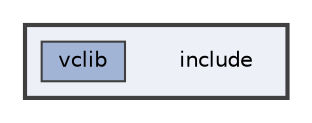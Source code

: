 digraph "/home/runner/work/vclib/vclib/include"
{
 // LATEX_PDF_SIZE
  bgcolor="transparent";
  edge [fontname=Helvetica,fontsize=10,labelfontname=Helvetica,labelfontsize=10];
  node [fontname=Helvetica,fontsize=10,shape=box,height=0.2,width=0.4];
  compound=true
  subgraph clusterdir_d44c64559bbebec7f509842c48db8b23 {
    graph [ bgcolor="#edf0f7", pencolor="grey25", label="", fontname=Helvetica,fontsize=10 style="filled,bold", URL="dir_d44c64559bbebec7f509842c48db8b23.html",tooltip=""]
    dir_d44c64559bbebec7f509842c48db8b23 [shape=plaintext, label="include"];
  dir_d2fdbf172f8ae9790b339bfcb66b3af7 [label="vclib", fillcolor="#a2b4d6", color="grey25", style="filled", URL="dir_d2fdbf172f8ae9790b339bfcb66b3af7.html",tooltip=""];
  }
}
